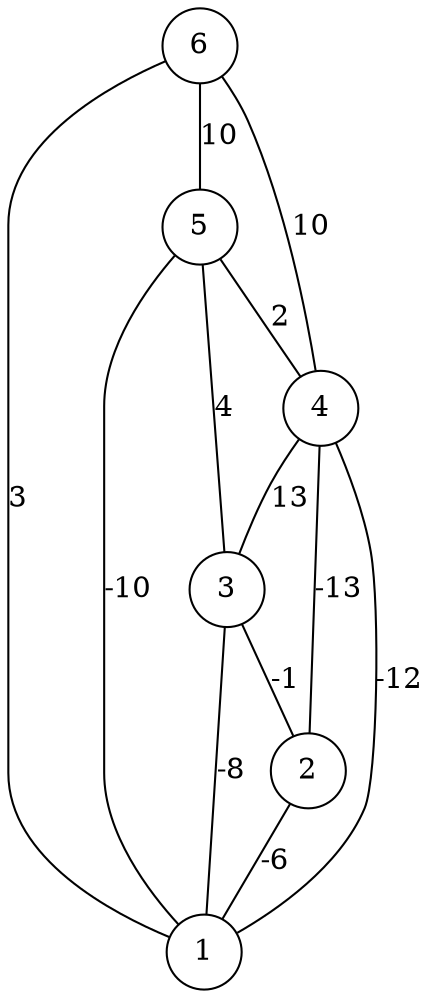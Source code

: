 graph { 
	 fontname="Helvetica,Arial,sans-serif" 
	 node [shape = circle]; 
	 6 -- 1 [label = "3"];
	 6 -- 4 [label = "10"];
	 6 -- 5 [label = "10"];
	 5 -- 1 [label = "-10"];
	 5 -- 3 [label = "4"];
	 5 -- 4 [label = "2"];
	 4 -- 1 [label = "-12"];
	 4 -- 2 [label = "-13"];
	 4 -- 3 [label = "13"];
	 3 -- 1 [label = "-8"];
	 3 -- 2 [label = "-1"];
	 2 -- 1 [label = "-6"];
	 1;
	 2;
	 3;
	 4;
	 5;
	 6;
}
